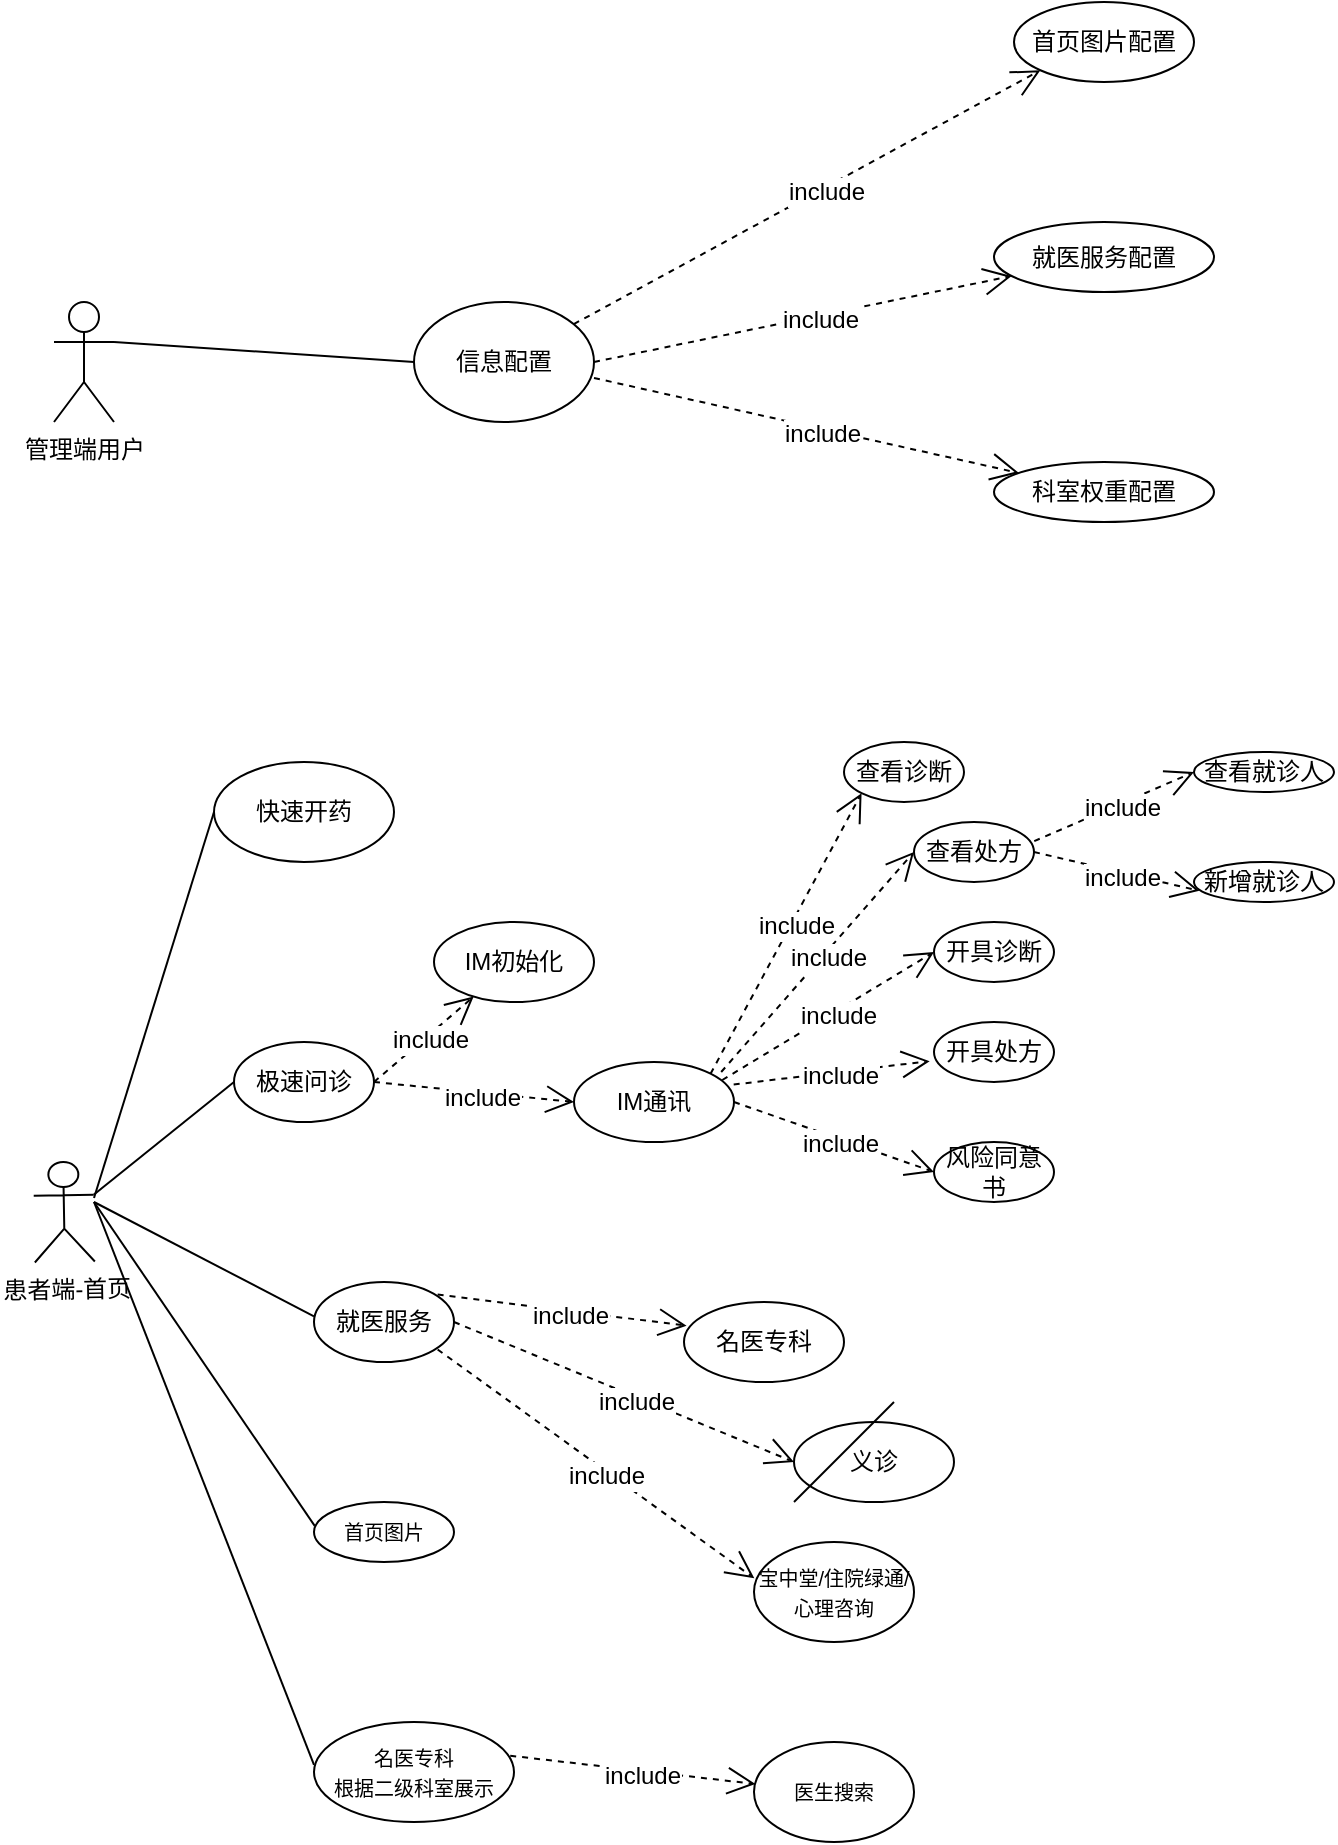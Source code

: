 <mxfile version="12.9.0" type="github">
  <diagram name="Page-1" id="0783ab3e-0a74-02c8-0abd-f7b4e66b4bec">
    <mxGraphModel dx="822" dy="1569" grid="1" gridSize="10" guides="1" tooltips="1" connect="1" arrows="1" fold="1" page="1" pageScale="1" pageWidth="850" pageHeight="1100" background="#ffffff" math="0" shadow="0">
      <root>
        <mxCell id="0" />
        <mxCell id="1" parent="0" />
        <mxCell id="PU8PL5qgKJ-KpqshsjZF-3" value="管理端用户" style="shape=umlActor;verticalLabelPosition=bottom;labelBackgroundColor=#ffffff;verticalAlign=top;html=1;" parent="1" vertex="1">
          <mxGeometry x="30" y="220" width="30" height="60" as="geometry" />
        </mxCell>
        <mxCell id="PU8PL5qgKJ-KpqshsjZF-5" value="患者端-首页" style="shape=umlActor;verticalLabelPosition=bottom;labelBackgroundColor=#ffffff;verticalAlign=top;html=1;rotation=-1;" parent="1" vertex="1">
          <mxGeometry x="20.0" y="650" width="30" height="50" as="geometry" />
        </mxCell>
        <mxCell id="PU8PL5qgKJ-KpqshsjZF-6" value="信息配置" style="ellipse;whiteSpace=wrap;html=1;" parent="1" vertex="1">
          <mxGeometry x="210" y="220" width="90" height="60" as="geometry" />
        </mxCell>
        <mxCell id="PU8PL5qgKJ-KpqshsjZF-14" value="首页图片配置" style="ellipse;whiteSpace=wrap;html=1;" parent="1" vertex="1">
          <mxGeometry x="510" y="70" width="90" height="40" as="geometry" />
        </mxCell>
        <mxCell id="PU8PL5qgKJ-KpqshsjZF-16" value="就医服务配置" style="ellipse;whiteSpace=wrap;html=1;" parent="1" vertex="1">
          <mxGeometry x="500" y="180" width="110" height="35" as="geometry" />
        </mxCell>
        <mxCell id="PU8PL5qgKJ-KpqshsjZF-17" value="科室权重配置" style="ellipse;whiteSpace=wrap;html=1;" parent="1" vertex="1">
          <mxGeometry x="500" y="300" width="110" height="30" as="geometry" />
        </mxCell>
        <mxCell id="PU8PL5qgKJ-KpqshsjZF-27" value="" style="endArrow=open;endSize=12;dashed=1;html=1;entryX=0;entryY=1;entryDx=0;entryDy=0;" parent="1" source="PU8PL5qgKJ-KpqshsjZF-6" target="PU8PL5qgKJ-KpqshsjZF-14" edge="1">
          <mxGeometry x="0.155" y="-27" width="160" relative="1" as="geometry">
            <mxPoint x="400" y="520" as="sourcePoint" />
            <mxPoint x="560" y="520" as="targetPoint" />
            <mxPoint as="offset" />
          </mxGeometry>
        </mxCell>
        <mxCell id="PU8PL5qgKJ-KpqshsjZF-28" value="include" style="text;html=1;align=center;verticalAlign=middle;resizable=0;points=[];labelBackgroundColor=#ffffff;" parent="PU8PL5qgKJ-KpqshsjZF-27" vertex="1" connectable="0">
          <mxGeometry x="0.072" y="-2" relative="1" as="geometry">
            <mxPoint as="offset" />
          </mxGeometry>
        </mxCell>
        <mxCell id="PU8PL5qgKJ-KpqshsjZF-29" value="" style="endArrow=open;endSize=12;dashed=1;html=1;exitX=1;exitY=0.5;exitDx=0;exitDy=0;" parent="1" source="PU8PL5qgKJ-KpqshsjZF-6" target="PU8PL5qgKJ-KpqshsjZF-16" edge="1">
          <mxGeometry x="0.155" y="-27" width="160" relative="1" as="geometry">
            <mxPoint x="363.248" y="242.479" as="sourcePoint" />
            <mxPoint x="540.503" y="129.749" as="targetPoint" />
            <mxPoint as="offset" />
          </mxGeometry>
        </mxCell>
        <mxCell id="PU8PL5qgKJ-KpqshsjZF-30" value="include" style="text;html=1;align=center;verticalAlign=middle;resizable=0;points=[];labelBackgroundColor=#ffffff;" parent="PU8PL5qgKJ-KpqshsjZF-29" vertex="1" connectable="0">
          <mxGeometry x="0.072" y="-2" relative="1" as="geometry">
            <mxPoint as="offset" />
          </mxGeometry>
        </mxCell>
        <mxCell id="PU8PL5qgKJ-KpqshsjZF-31" value="" style="endArrow=open;endSize=12;dashed=1;html=1;fontStyle=1;exitX=1;exitY=0.633;exitDx=0;exitDy=0;exitPerimeter=0;" parent="1" source="PU8PL5qgKJ-KpqshsjZF-6" target="PU8PL5qgKJ-KpqshsjZF-17" edge="1">
          <mxGeometry x="0.155" y="-27" width="160" relative="1" as="geometry">
            <mxPoint x="373.248" y="252.479" as="sourcePoint" />
            <mxPoint x="550.503" y="139.749" as="targetPoint" />
            <mxPoint as="offset" />
          </mxGeometry>
        </mxCell>
        <mxCell id="PU8PL5qgKJ-KpqshsjZF-32" value="include" style="text;html=1;align=center;verticalAlign=middle;resizable=0;points=[];labelBackgroundColor=#ffffff;" parent="PU8PL5qgKJ-KpqshsjZF-31" vertex="1" connectable="0">
          <mxGeometry x="0.072" y="-2" relative="1" as="geometry">
            <mxPoint as="offset" />
          </mxGeometry>
        </mxCell>
        <mxCell id="PU8PL5qgKJ-KpqshsjZF-33" value="极速问诊" style="ellipse;whiteSpace=wrap;html=1;" parent="1" vertex="1">
          <mxGeometry x="120" y="590" width="70" height="40" as="geometry" />
        </mxCell>
        <mxCell id="PU8PL5qgKJ-KpqshsjZF-34" value="快速开药" style="ellipse;whiteSpace=wrap;html=1;" parent="1" vertex="1">
          <mxGeometry x="110" y="450" width="90" height="50" as="geometry" />
        </mxCell>
        <mxCell id="PU8PL5qgKJ-KpqshsjZF-35" value="名医专科" style="ellipse;whiteSpace=wrap;html=1;" parent="1" vertex="1">
          <mxGeometry x="345" y="720" width="80" height="40" as="geometry" />
        </mxCell>
        <mxCell id="PU8PL5qgKJ-KpqshsjZF-36" value="义诊" style="ellipse;whiteSpace=wrap;html=1;" parent="1" vertex="1">
          <mxGeometry x="400" y="780" width="80" height="40" as="geometry" />
        </mxCell>
        <mxCell id="PU8PL5qgKJ-KpqshsjZF-37" value="&lt;font style=&quot;font-size: 10px&quot;&gt;宝中堂/住院绿通/心理咨询&lt;/font&gt;" style="ellipse;whiteSpace=wrap;html=1;" parent="1" vertex="1">
          <mxGeometry x="380" y="840" width="80" height="50" as="geometry" />
        </mxCell>
        <mxCell id="PU8PL5qgKJ-KpqshsjZF-48" value="" style="endArrow=none;html=1;exitX=1;exitY=0.333;exitDx=0;exitDy=0;exitPerimeter=0;entryX=0;entryY=0.5;entryDx=0;entryDy=0;" parent="1" source="PU8PL5qgKJ-KpqshsjZF-5" target="PU8PL5qgKJ-KpqshsjZF-33" edge="1">
          <mxGeometry width="50" height="50" relative="1" as="geometry">
            <mxPoint x="230" y="420" as="sourcePoint" />
            <mxPoint x="280" y="370" as="targetPoint" />
          </mxGeometry>
        </mxCell>
        <mxCell id="PU8PL5qgKJ-KpqshsjZF-49" value="" style="endArrow=none;html=1;entryX=0;entryY=0.5;entryDx=0;entryDy=0;" parent="1" target="PU8PL5qgKJ-KpqshsjZF-34" edge="1">
          <mxGeometry width="50" height="50" relative="1" as="geometry">
            <mxPoint x="50" y="668" as="sourcePoint" />
            <mxPoint x="210.0" y="485" as="targetPoint" />
          </mxGeometry>
        </mxCell>
        <mxCell id="PU8PL5qgKJ-KpqshsjZF-53" value="&lt;span style=&quot;font-size: 10px&quot;&gt;首页图片&lt;/span&gt;" style="ellipse;whiteSpace=wrap;html=1;" parent="1" vertex="1">
          <mxGeometry x="160" y="820" width="70" height="30" as="geometry" />
        </mxCell>
        <mxCell id="PU8PL5qgKJ-KpqshsjZF-54" value="" style="endArrow=none;html=1;entryX=0.005;entryY=0.398;entryDx=0;entryDy=0;entryPerimeter=0;" parent="1" target="PU8PL5qgKJ-KpqshsjZF-53" edge="1">
          <mxGeometry width="50" height="50" relative="1" as="geometry">
            <mxPoint x="50" y="670" as="sourcePoint" />
            <mxPoint x="210.7" y="891.01" as="targetPoint" />
          </mxGeometry>
        </mxCell>
        <mxCell id="PU8PL5qgKJ-KpqshsjZF-55" value="就医服务" style="ellipse;whiteSpace=wrap;html=1;" parent="1" vertex="1">
          <mxGeometry x="160" y="710" width="70" height="40" as="geometry" />
        </mxCell>
        <mxCell id="PU8PL5qgKJ-KpqshsjZF-56" value="" style="endArrow=none;html=1;entryX=0;entryY=0.429;entryDx=0;entryDy=0;entryPerimeter=0;" parent="1" target="PU8PL5qgKJ-KpqshsjZF-55" edge="1">
          <mxGeometry width="50" height="50" relative="1" as="geometry">
            <mxPoint x="50" y="670" as="sourcePoint" />
            <mxPoint x="210.0" y="585" as="targetPoint" />
          </mxGeometry>
        </mxCell>
        <mxCell id="PU8PL5qgKJ-KpqshsjZF-57" value="" style="endArrow=open;endSize=12;dashed=1;html=1;fontStyle=1;exitX=0.883;exitY=0.157;exitDx=0;exitDy=0;exitPerimeter=0;entryX=0.016;entryY=0.296;entryDx=0;entryDy=0;entryPerimeter=0;" parent="1" source="PU8PL5qgKJ-KpqshsjZF-55" target="PU8PL5qgKJ-KpqshsjZF-35" edge="1">
          <mxGeometry x="0.155" y="-27" width="160" relative="1" as="geometry">
            <mxPoint x="331.9" y="308.15" as="sourcePoint" />
            <mxPoint x="540.006" y="410.502" as="targetPoint" />
            <mxPoint as="offset" />
          </mxGeometry>
        </mxCell>
        <mxCell id="PU8PL5qgKJ-KpqshsjZF-58" value="include" style="text;html=1;align=center;verticalAlign=middle;resizable=0;points=[];labelBackgroundColor=#ffffff;" parent="PU8PL5qgKJ-KpqshsjZF-57" vertex="1" connectable="0">
          <mxGeometry x="0.072" y="-2" relative="1" as="geometry">
            <mxPoint as="offset" />
          </mxGeometry>
        </mxCell>
        <mxCell id="PU8PL5qgKJ-KpqshsjZF-59" value="" style="endArrow=open;endSize=12;dashed=1;html=1;fontStyle=1;exitX=1;exitY=0.5;exitDx=0;exitDy=0;entryX=0;entryY=0.5;entryDx=0;entryDy=0;" parent="1" source="PU8PL5qgKJ-KpqshsjZF-55" target="PU8PL5qgKJ-KpqshsjZF-36" edge="1">
          <mxGeometry x="0.155" y="-27" width="160" relative="1" as="geometry">
            <mxPoint x="293.62" y="730.99" as="sourcePoint" />
            <mxPoint x="391.28" y="661.84" as="targetPoint" />
            <mxPoint as="offset" />
          </mxGeometry>
        </mxCell>
        <mxCell id="PU8PL5qgKJ-KpqshsjZF-60" value="include" style="text;html=1;align=center;verticalAlign=middle;resizable=0;points=[];labelBackgroundColor=#ffffff;" parent="PU8PL5qgKJ-KpqshsjZF-59" vertex="1" connectable="0">
          <mxGeometry x="0.072" y="-2" relative="1" as="geometry">
            <mxPoint as="offset" />
          </mxGeometry>
        </mxCell>
        <mxCell id="PU8PL5qgKJ-KpqshsjZF-61" value="" style="endArrow=open;endSize=12;dashed=1;html=1;fontStyle=1;exitX=0.883;exitY=0.843;exitDx=0;exitDy=0;exitPerimeter=0;entryX=0.002;entryY=0.363;entryDx=0;entryDy=0;entryPerimeter=0;" parent="1" source="PU8PL5qgKJ-KpqshsjZF-55" target="PU8PL5qgKJ-KpqshsjZF-37" edge="1">
          <mxGeometry x="0.155" y="-27" width="160" relative="1" as="geometry">
            <mxPoint x="303.62" y="740.99" as="sourcePoint" />
            <mxPoint x="401.28" y="671.84" as="targetPoint" />
            <mxPoint as="offset" />
          </mxGeometry>
        </mxCell>
        <mxCell id="PU8PL5qgKJ-KpqshsjZF-62" value="include" style="text;html=1;align=center;verticalAlign=middle;resizable=0;points=[];labelBackgroundColor=#ffffff;" parent="PU8PL5qgKJ-KpqshsjZF-61" vertex="1" connectable="0">
          <mxGeometry x="0.072" y="-2" relative="1" as="geometry">
            <mxPoint as="offset" />
          </mxGeometry>
        </mxCell>
        <mxCell id="PU8PL5qgKJ-KpqshsjZF-63" value="&lt;span style=&quot;font-size: 10px&quot;&gt;名医专科&lt;br&gt;根据二级科室展示&lt;br&gt;&lt;/span&gt;" style="ellipse;whiteSpace=wrap;html=1;" parent="1" vertex="1">
          <mxGeometry x="160" y="930" width="100" height="50" as="geometry" />
        </mxCell>
        <mxCell id="PU8PL5qgKJ-KpqshsjZF-66" value="" style="endArrow=none;html=1;entryX=0;entryY=0.429;entryDx=0;entryDy=0;entryPerimeter=0;" parent="1" target="PU8PL5qgKJ-KpqshsjZF-63" edge="1">
          <mxGeometry width="50" height="50" relative="1" as="geometry">
            <mxPoint x="50" y="670" as="sourcePoint" />
            <mxPoint x="170.7" y="857.86" as="targetPoint" />
          </mxGeometry>
        </mxCell>
        <mxCell id="PU8PL5qgKJ-KpqshsjZF-67" value="&lt;span style=&quot;font-size: 10px&quot;&gt;医生搜索&lt;/span&gt;" style="ellipse;whiteSpace=wrap;html=1;" parent="1" vertex="1">
          <mxGeometry x="380" y="940" width="80" height="50" as="geometry" />
        </mxCell>
        <mxCell id="PU8PL5qgKJ-KpqshsjZF-68" value="" style="endArrow=open;endSize=12;dashed=1;html=1;fontStyle=1;exitX=0.981;exitY=0.337;exitDx=0;exitDy=0;exitPerimeter=0;entryX=0.009;entryY=0.42;entryDx=0;entryDy=0;entryPerimeter=0;" parent="1" source="PU8PL5qgKJ-KpqshsjZF-63" target="PU8PL5qgKJ-KpqshsjZF-67" edge="1">
          <mxGeometry x="0.155" y="-27" width="160" relative="1" as="geometry">
            <mxPoint x="293.62" y="779.01" as="sourcePoint" />
            <mxPoint x="390.16" y="808.15" as="targetPoint" />
            <mxPoint as="offset" />
          </mxGeometry>
        </mxCell>
        <mxCell id="PU8PL5qgKJ-KpqshsjZF-69" value="include" style="text;html=1;align=center;verticalAlign=middle;resizable=0;points=[];labelBackgroundColor=#ffffff;" parent="PU8PL5qgKJ-KpqshsjZF-68" vertex="1" connectable="0">
          <mxGeometry x="0.072" y="-2" relative="1" as="geometry">
            <mxPoint as="offset" />
          </mxGeometry>
        </mxCell>
        <mxCell id="PU8PL5qgKJ-KpqshsjZF-70" value="IM通讯" style="ellipse;whiteSpace=wrap;html=1;" parent="1" vertex="1">
          <mxGeometry x="290" y="600" width="80" height="40" as="geometry" />
        </mxCell>
        <mxCell id="PU8PL5qgKJ-KpqshsjZF-71" value="" style="endArrow=open;endSize=12;dashed=1;html=1;fontStyle=1;entryX=0;entryY=0.5;entryDx=0;entryDy=0;" parent="1" target="PU8PL5qgKJ-KpqshsjZF-70" edge="1">
          <mxGeometry x="0.155" y="-27" width="160" relative="1" as="geometry">
            <mxPoint x="190" y="610" as="sourcePoint" />
            <mxPoint x="391.28" y="661.84" as="targetPoint" />
            <mxPoint as="offset" />
          </mxGeometry>
        </mxCell>
        <mxCell id="PU8PL5qgKJ-KpqshsjZF-72" value="include" style="text;html=1;align=center;verticalAlign=middle;resizable=0;points=[];labelBackgroundColor=#ffffff;" parent="PU8PL5qgKJ-KpqshsjZF-71" vertex="1" connectable="0">
          <mxGeometry x="0.072" y="-2" relative="1" as="geometry">
            <mxPoint as="offset" />
          </mxGeometry>
        </mxCell>
        <mxCell id="PU8PL5qgKJ-KpqshsjZF-73" value="IM初始化" style="ellipse;whiteSpace=wrap;html=1;" parent="1" vertex="1">
          <mxGeometry x="220" y="530" width="80" height="40" as="geometry" />
        </mxCell>
        <mxCell id="PU8PL5qgKJ-KpqshsjZF-74" value="" style="endArrow=open;endSize=12;dashed=1;html=1;fontStyle=1;exitX=1;exitY=0.5;exitDx=0;exitDy=0;" parent="1" source="PU8PL5qgKJ-KpqshsjZF-33" target="PU8PL5qgKJ-KpqshsjZF-73" edge="1">
          <mxGeometry x="0.155" y="-27" width="160" relative="1" as="geometry">
            <mxPoint x="220.45" y="615.55" as="sourcePoint" />
            <mxPoint x="275.04" y="579.28" as="targetPoint" />
            <mxPoint as="offset" />
          </mxGeometry>
        </mxCell>
        <mxCell id="PU8PL5qgKJ-KpqshsjZF-75" value="include" style="text;html=1;align=center;verticalAlign=middle;resizable=0;points=[];labelBackgroundColor=#ffffff;" parent="PU8PL5qgKJ-KpqshsjZF-74" vertex="1" connectable="0">
          <mxGeometry x="0.072" y="-2" relative="1" as="geometry">
            <mxPoint as="offset" />
          </mxGeometry>
        </mxCell>
        <mxCell id="PU8PL5qgKJ-KpqshsjZF-76" value="查看诊断" style="ellipse;whiteSpace=wrap;html=1;" parent="1" vertex="1">
          <mxGeometry x="425" y="440" width="60" height="30" as="geometry" />
        </mxCell>
        <mxCell id="PU8PL5qgKJ-KpqshsjZF-77" value="查看处方" style="ellipse;whiteSpace=wrap;html=1;" parent="1" vertex="1">
          <mxGeometry x="460" y="480" width="60" height="30" as="geometry" />
        </mxCell>
        <mxCell id="PU8PL5qgKJ-KpqshsjZF-78" value="开具诊断" style="ellipse;whiteSpace=wrap;html=1;" parent="1" vertex="1">
          <mxGeometry x="470" y="530" width="60" height="30" as="geometry" />
        </mxCell>
        <mxCell id="PU8PL5qgKJ-KpqshsjZF-79" value="开具处方" style="ellipse;whiteSpace=wrap;html=1;" parent="1" vertex="1">
          <mxGeometry x="470" y="580" width="60" height="30" as="geometry" />
        </mxCell>
        <mxCell id="PU8PL5qgKJ-KpqshsjZF-81" value="风险同意书" style="ellipse;whiteSpace=wrap;html=1;" parent="1" vertex="1">
          <mxGeometry x="470" y="640" width="60" height="30" as="geometry" />
        </mxCell>
        <mxCell id="PU8PL5qgKJ-KpqshsjZF-82" value="" style="endArrow=open;endSize=12;dashed=1;html=1;fontStyle=1;exitX=1;exitY=0;exitDx=0;exitDy=0;entryX=0;entryY=1;entryDx=0;entryDy=0;" parent="1" source="PU8PL5qgKJ-KpqshsjZF-70" target="PU8PL5qgKJ-KpqshsjZF-76" edge="1">
          <mxGeometry x="0.155" y="-27" width="160" relative="1" as="geometry">
            <mxPoint x="231.81" y="726.28" as="sourcePoint" />
            <mxPoint x="356.28" y="741.84" as="targetPoint" />
            <mxPoint as="offset" />
          </mxGeometry>
        </mxCell>
        <mxCell id="PU8PL5qgKJ-KpqshsjZF-83" value="include" style="text;html=1;align=center;verticalAlign=middle;resizable=0;points=[];labelBackgroundColor=#ffffff;" parent="PU8PL5qgKJ-KpqshsjZF-82" vertex="1" connectable="0">
          <mxGeometry x="0.072" y="-2" relative="1" as="geometry">
            <mxPoint as="offset" />
          </mxGeometry>
        </mxCell>
        <mxCell id="PU8PL5qgKJ-KpqshsjZF-84" value="" style="endArrow=open;endSize=12;dashed=1;html=1;fontStyle=1;exitX=0.92;exitY=0.125;exitDx=0;exitDy=0;entryX=0;entryY=0.5;entryDx=0;entryDy=0;exitPerimeter=0;" parent="1" source="PU8PL5qgKJ-KpqshsjZF-70" target="PU8PL5qgKJ-KpqshsjZF-77" edge="1">
          <mxGeometry x="0.155" y="-27" width="160" relative="1" as="geometry">
            <mxPoint x="368.284" y="615.858" as="sourcePoint" />
            <mxPoint x="450" y="475" as="targetPoint" />
            <mxPoint as="offset" />
          </mxGeometry>
        </mxCell>
        <mxCell id="PU8PL5qgKJ-KpqshsjZF-85" value="include" style="text;html=1;align=center;verticalAlign=middle;resizable=0;points=[];labelBackgroundColor=#ffffff;" parent="PU8PL5qgKJ-KpqshsjZF-84" vertex="1" connectable="0">
          <mxGeometry x="0.072" y="-2" relative="1" as="geometry">
            <mxPoint as="offset" />
          </mxGeometry>
        </mxCell>
        <mxCell id="PU8PL5qgKJ-KpqshsjZF-86" value="" style="endArrow=open;endSize=12;dashed=1;html=1;fontStyle=1;exitX=0.927;exitY=0.225;exitDx=0;exitDy=0;entryX=0;entryY=0.5;entryDx=0;entryDy=0;exitPerimeter=0;" parent="1" source="PU8PL5qgKJ-KpqshsjZF-70" target="PU8PL5qgKJ-KpqshsjZF-78" edge="1">
          <mxGeometry x="0.155" y="-27" width="160" relative="1" as="geometry">
            <mxPoint x="378.284" y="625.858" as="sourcePoint" />
            <mxPoint x="460" y="485" as="targetPoint" />
            <mxPoint as="offset" />
          </mxGeometry>
        </mxCell>
        <mxCell id="PU8PL5qgKJ-KpqshsjZF-87" value="include" style="text;html=1;align=center;verticalAlign=middle;resizable=0;points=[];labelBackgroundColor=#ffffff;" parent="PU8PL5qgKJ-KpqshsjZF-86" vertex="1" connectable="0">
          <mxGeometry x="0.072" y="-2" relative="1" as="geometry">
            <mxPoint as="offset" />
          </mxGeometry>
        </mxCell>
        <mxCell id="PU8PL5qgKJ-KpqshsjZF-88" value="" style="endArrow=open;endSize=12;dashed=1;html=1;fontStyle=1;exitX=0.998;exitY=0.282;exitDx=0;exitDy=0;entryX=-0.036;entryY=0.652;entryDx=0;entryDy=0;entryPerimeter=0;exitPerimeter=0;" parent="1" source="PU8PL5qgKJ-KpqshsjZF-70" target="PU8PL5qgKJ-KpqshsjZF-79" edge="1">
          <mxGeometry x="0.155" y="-27" width="160" relative="1" as="geometry">
            <mxPoint x="388.284" y="635.858" as="sourcePoint" />
            <mxPoint x="470" y="495" as="targetPoint" />
            <mxPoint as="offset" />
          </mxGeometry>
        </mxCell>
        <mxCell id="PU8PL5qgKJ-KpqshsjZF-89" value="include" style="text;html=1;align=center;verticalAlign=middle;resizable=0;points=[];labelBackgroundColor=#ffffff;" parent="PU8PL5qgKJ-KpqshsjZF-88" vertex="1" connectable="0">
          <mxGeometry x="0.072" y="-2" relative="1" as="geometry">
            <mxPoint as="offset" />
          </mxGeometry>
        </mxCell>
        <mxCell id="PU8PL5qgKJ-KpqshsjZF-90" value="" style="endArrow=open;endSize=12;dashed=1;html=1;fontStyle=1;exitX=1;exitY=0.5;exitDx=0;exitDy=0;entryX=0;entryY=0.5;entryDx=0;entryDy=0;" parent="1" source="PU8PL5qgKJ-KpqshsjZF-70" target="PU8PL5qgKJ-KpqshsjZF-81" edge="1">
          <mxGeometry x="0.155" y="-27" width="160" relative="1" as="geometry">
            <mxPoint x="398.284" y="645.858" as="sourcePoint" />
            <mxPoint x="480" y="505" as="targetPoint" />
            <mxPoint as="offset" />
          </mxGeometry>
        </mxCell>
        <mxCell id="PU8PL5qgKJ-KpqshsjZF-91" value="include" style="text;html=1;align=center;verticalAlign=middle;resizable=0;points=[];labelBackgroundColor=#ffffff;" parent="PU8PL5qgKJ-KpqshsjZF-90" vertex="1" connectable="0">
          <mxGeometry x="0.072" y="-2" relative="1" as="geometry">
            <mxPoint as="offset" />
          </mxGeometry>
        </mxCell>
        <mxCell id="PU8PL5qgKJ-KpqshsjZF-92" value="查看就诊人" style="ellipse;whiteSpace=wrap;html=1;" parent="1" vertex="1">
          <mxGeometry x="600" y="445" width="70" height="20" as="geometry" />
        </mxCell>
        <mxCell id="PU8PL5qgKJ-KpqshsjZF-93" value="新增就诊人" style="ellipse;whiteSpace=wrap;html=1;" parent="1" vertex="1">
          <mxGeometry x="600" y="500" width="70" height="20" as="geometry" />
        </mxCell>
        <mxCell id="PU8PL5qgKJ-KpqshsjZF-94" value="" style="endArrow=open;endSize=12;dashed=1;html=1;fontStyle=1;exitX=1.002;exitY=0.319;exitDx=0;exitDy=0;entryX=0;entryY=0.5;entryDx=0;entryDy=0;exitPerimeter=0;" parent="1" source="PU8PL5qgKJ-KpqshsjZF-77" target="PU8PL5qgKJ-KpqshsjZF-92" edge="1">
          <mxGeometry x="0.155" y="-27" width="160" relative="1" as="geometry">
            <mxPoint x="373.6" y="615" as="sourcePoint" />
            <mxPoint x="470" y="505" as="targetPoint" />
            <mxPoint as="offset" />
          </mxGeometry>
        </mxCell>
        <mxCell id="PU8PL5qgKJ-KpqshsjZF-95" value="include" style="text;html=1;align=center;verticalAlign=middle;resizable=0;points=[];labelBackgroundColor=#ffffff;" parent="PU8PL5qgKJ-KpqshsjZF-94" vertex="1" connectable="0">
          <mxGeometry x="0.072" y="-2" relative="1" as="geometry">
            <mxPoint as="offset" />
          </mxGeometry>
        </mxCell>
        <mxCell id="PU8PL5qgKJ-KpqshsjZF-96" value="" style="endArrow=open;endSize=12;dashed=1;html=1;fontStyle=1;exitX=1;exitY=0.5;exitDx=0;exitDy=0;entryX=0.039;entryY=0.721;entryDx=0;entryDy=0;entryPerimeter=0;" parent="1" source="PU8PL5qgKJ-KpqshsjZF-77" target="PU8PL5qgKJ-KpqshsjZF-93" edge="1">
          <mxGeometry x="0.155" y="-27" width="160" relative="1" as="geometry">
            <mxPoint x="383.6" y="625" as="sourcePoint" />
            <mxPoint x="480" y="515" as="targetPoint" />
            <mxPoint as="offset" />
          </mxGeometry>
        </mxCell>
        <mxCell id="PU8PL5qgKJ-KpqshsjZF-97" value="include" style="text;html=1;align=center;verticalAlign=middle;resizable=0;points=[];labelBackgroundColor=#ffffff;" parent="PU8PL5qgKJ-KpqshsjZF-96" vertex="1" connectable="0">
          <mxGeometry x="0.072" y="-2" relative="1" as="geometry">
            <mxPoint as="offset" />
          </mxGeometry>
        </mxCell>
        <mxCell id="7Aoh7Ow6qL1tTK4FSaNn-1" value="" style="endArrow=none;html=1;" edge="1" parent="1">
          <mxGeometry width="50" height="50" relative="1" as="geometry">
            <mxPoint x="400" y="820" as="sourcePoint" />
            <mxPoint x="450" y="770" as="targetPoint" />
          </mxGeometry>
        </mxCell>
        <mxCell id="7Aoh7Ow6qL1tTK4FSaNn-2" value="" style="endArrow=none;html=1;entryX=0;entryY=0.5;entryDx=0;entryDy=0;exitX=1;exitY=0.333;exitDx=0;exitDy=0;exitPerimeter=0;" edge="1" parent="1" source="PU8PL5qgKJ-KpqshsjZF-3" target="PU8PL5qgKJ-KpqshsjZF-6">
          <mxGeometry width="50" height="50" relative="1" as="geometry">
            <mxPoint x="110" y="170" as="sourcePoint" />
            <mxPoint x="160" y="120" as="targetPoint" />
          </mxGeometry>
        </mxCell>
      </root>
    </mxGraphModel>
  </diagram>
</mxfile>
